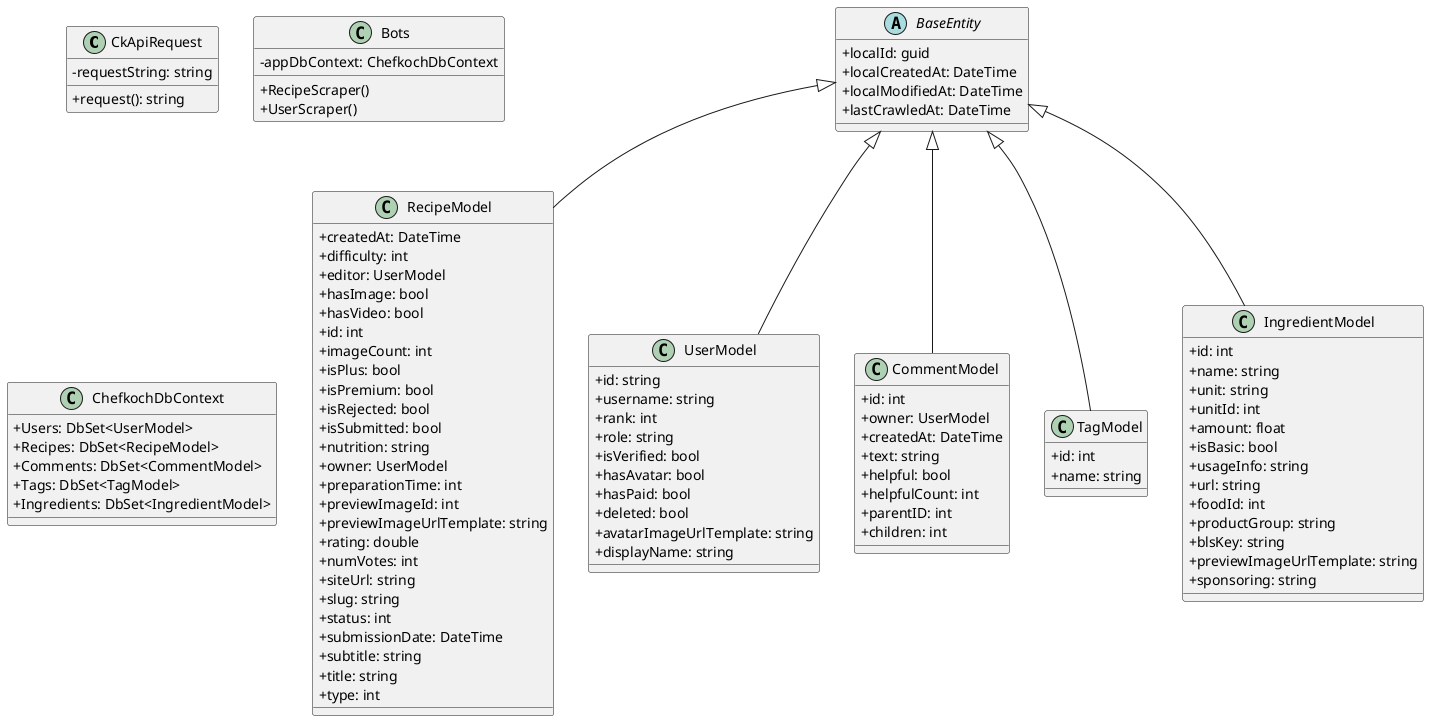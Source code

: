 @startuml Classes
skinparam classAttributeIconSize 0
class CkApiRequest{
  -requestString: string
  +request(): string
}

abstract class BaseEntity{
  +localId: guid
  +localCreatedAt: DateTime
  +localModifiedAt: DateTime
  +lastCrawledAt: DateTime
}

class RecipeModel{
  +createdAt: DateTime
  +difficulty: int
  +editor: UserModel
  +hasImage: bool
  +hasVideo: bool
  +id: int
  +imageCount: int
  +isPlus: bool
  +isPremium: bool
  +isRejected: bool
  +isSubmitted: bool
  +nutrition: string
  +owner: UserModel
  +preparationTime: int
  +previewImageId: int
  +previewImageUrlTemplate: string
  +rating: double
  +numVotes: int
  +siteUrl: string
  +slug: string
  +status: int
  +submissionDate: DateTime
  +subtitle: string
  +title: string
  +type: int
}

class UserModel{
  +id: string
  +username: string
  +rank: int
  +role: string
  +isVerified: bool
  +hasAvatar: bool
  +hasPaid: bool
  +deleted: bool
  +avatarImageUrlTemplate: string
  +displayName: string
}

class CommentModel{
  +id: int
  +owner: UserModel
  +createdAt: DateTime
  +text: string
  +helpful: bool
  +helpfulCount: int
  +parentID: int
  +children: int
}

class TagModel{
  +id: int
  +name: string
}

class IngredientModel{
  +id: int
  +name: string
  +unit: string
  +unitId: int
  +amount: float
  +isBasic: bool
  +usageInfo: string
  +url: string
  +foodId: int
  +productGroup: string
  +blsKey: string
  +previewImageUrlTemplate: string
  +sponsoring: string
}

class Bots{
  -appDbContext: ChefkochDbContext
  +RecipeScraper()
  +UserScraper()
}

class ChefkochDbContext {
  +Users: DbSet<UserModel>
  +Recipes: DbSet<RecipeModel>
  +Comments: DbSet<CommentModel>
  +Tags: DbSet<TagModel>
  +Ingredients: DbSet<IngredientModel>
}

BaseEntity <|-- UserModel
BaseEntity <|-- RecipeModel
BaseEntity <|-- IngredientModel
BaseEntity <|-- CommentModel
BaseEntity <|-- TagModel

@enduml
